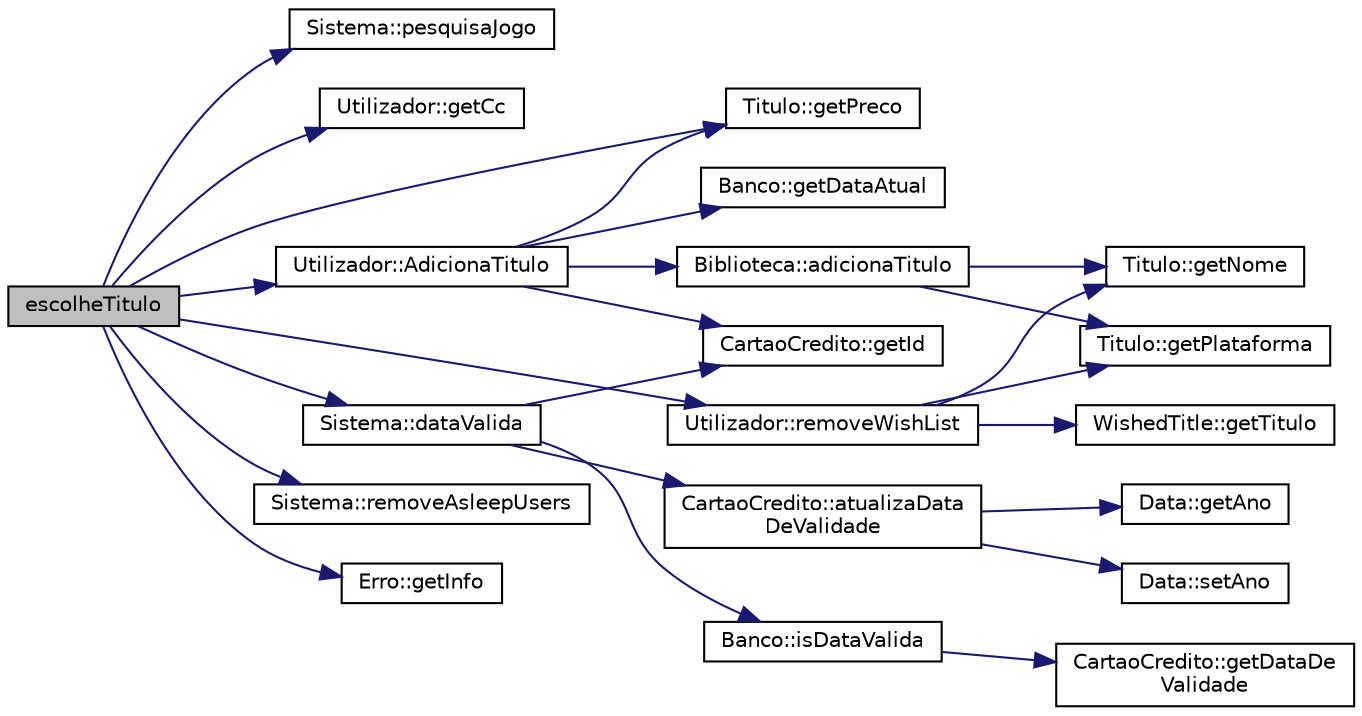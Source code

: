 digraph "escolheTitulo"
{
  edge [fontname="Helvetica",fontsize="10",labelfontname="Helvetica",labelfontsize="10"];
  node [fontname="Helvetica",fontsize="10",shape=record];
  rankdir="LR";
  Node109 [label="escolheTitulo",height=0.2,width=0.4,color="black", fillcolor="grey75", style="filled", fontcolor="black"];
  Node109 -> Node110 [color="midnightblue",fontsize="10",style="solid",fontname="Helvetica"];
  Node110 [label="Sistema::pesquisaJogo",height=0.2,width=0.4,color="black", fillcolor="white", style="filled",URL="$class_sistema.html#a0fb81a4685bb24024295c89d22d6d719",tooltip="Pesquisa um titulo. "];
  Node109 -> Node111 [color="midnightblue",fontsize="10",style="solid",fontname="Helvetica"];
  Node111 [label="Utilizador::getCc",height=0.2,width=0.4,color="black", fillcolor="white", style="filled",URL="$class_utilizador.html#ad0ebe5ff80aa77145ec4b0ce5473102c",tooltip="Permite obter o vetor de cartoes de credito do utilizador. "];
  Node109 -> Node112 [color="midnightblue",fontsize="10",style="solid",fontname="Helvetica"];
  Node112 [label="Utilizador::AdicionaTitulo",height=0.2,width=0.4,color="black", fillcolor="white", style="filled",URL="$class_utilizador.html#ac08a744b9d9d2aca0bd22c60e0beaa83",tooltip="Adiciona um titulo ao utilizador. "];
  Node112 -> Node113 [color="midnightblue",fontsize="10",style="solid",fontname="Helvetica"];
  Node113 [label="Titulo::getPreco",height=0.2,width=0.4,color="black", fillcolor="white", style="filled",URL="$class_titulo.html#a93725bdc2e98350e47b54fd76c0fa236",tooltip="Permite obter o preco atual do titulo. "];
  Node112 -> Node114 [color="midnightblue",fontsize="10",style="solid",fontname="Helvetica"];
  Node114 [label="Biblioteca::adicionaTitulo",height=0.2,width=0.4,color="black", fillcolor="white", style="filled",URL="$class_biblioteca.html#af10c9f23d85db8e03ae2e8b9d3e593e1",tooltip="Adicona um titulo a biblioteca. "];
  Node114 -> Node115 [color="midnightblue",fontsize="10",style="solid",fontname="Helvetica"];
  Node115 [label="Titulo::getNome",height=0.2,width=0.4,color="black", fillcolor="white", style="filled",URL="$class_titulo.html#acb79279860b3404c6419697df5f860cb",tooltip="Permite obter o nome do titulo. "];
  Node114 -> Node116 [color="midnightblue",fontsize="10",style="solid",fontname="Helvetica"];
  Node116 [label="Titulo::getPlataforma",height=0.2,width=0.4,color="black", fillcolor="white", style="filled",URL="$class_titulo.html#a2a57a31d40c5df012b3c6e2451c253dd",tooltip="Permite obter a plataforma do titulo. "];
  Node112 -> Node117 [color="midnightblue",fontsize="10",style="solid",fontname="Helvetica"];
  Node117 [label="Banco::getDataAtual",height=0.2,width=0.4,color="black", fillcolor="white", style="filled",URL="$class_banco.html#a0735f07636c578666068a16f6ecccd91",tooltip="Devolve a data atual. "];
  Node112 -> Node118 [color="midnightblue",fontsize="10",style="solid",fontname="Helvetica"];
  Node118 [label="CartaoCredito::getId",height=0.2,width=0.4,color="black", fillcolor="white", style="filled",URL="$class_cartao_credito.html#ab59d60e4d155e7f29aef888ea3139ee5",tooltip="Devolve o id(string) do cartao de credito atual. "];
  Node109 -> Node119 [color="midnightblue",fontsize="10",style="solid",fontname="Helvetica"];
  Node119 [label="Utilizador::removeWishList",height=0.2,width=0.4,color="black", fillcolor="white", style="filled",URL="$class_utilizador.html#aa47c2fe835a73a23664149ccc7fbc10f"];
  Node119 -> Node120 [color="midnightblue",fontsize="10",style="solid",fontname="Helvetica"];
  Node120 [label="WishedTitle::getTitulo",height=0.2,width=0.4,color="black", fillcolor="white", style="filled",URL="$class_wished_title.html#a9ca6e92a26bb2f319a39d5a03b0c42bd",tooltip="Devolve o titulo. "];
  Node119 -> Node115 [color="midnightblue",fontsize="10",style="solid",fontname="Helvetica"];
  Node119 -> Node116 [color="midnightblue",fontsize="10",style="solid",fontname="Helvetica"];
  Node109 -> Node121 [color="midnightblue",fontsize="10",style="solid",fontname="Helvetica"];
  Node121 [label="Sistema::dataValida",height=0.2,width=0.4,color="black", fillcolor="white", style="filled",URL="$class_sistema.html#a0d6da6cf391b19d37001dab66c861b93",tooltip="Verifica se a data de um cartao de credito e valida. "];
  Node121 -> Node122 [color="midnightblue",fontsize="10",style="solid",fontname="Helvetica"];
  Node122 [label="Banco::isDataValida",height=0.2,width=0.4,color="black", fillcolor="white", style="filled",URL="$class_banco.html#ac469cc9db5980081701bf9eb27a7e612",tooltip="Verifica se uma data e valida. "];
  Node122 -> Node123 [color="midnightblue",fontsize="10",style="solid",fontname="Helvetica"];
  Node123 [label="CartaoCredito::getDataDe\lValidade",height=0.2,width=0.4,color="black", fillcolor="white", style="filled",URL="$class_cartao_credito.html#ab28b73bbecc20b5c23348e1172230533",tooltip="Devolve a data de validade do cartao. "];
  Node121 -> Node118 [color="midnightblue",fontsize="10",style="solid",fontname="Helvetica"];
  Node121 -> Node124 [color="midnightblue",fontsize="10",style="solid",fontname="Helvetica"];
  Node124 [label="CartaoCredito::atualizaData\lDeValidade",height=0.2,width=0.4,color="black", fillcolor="white", style="filled",URL="$class_cartao_credito.html#a52daaab859e37d416c00044ef0fb2f27",tooltip="Atualiza a data de validade para a data atual. "];
  Node124 -> Node125 [color="midnightblue",fontsize="10",style="solid",fontname="Helvetica"];
  Node125 [label="Data::setAno",height=0.2,width=0.4,color="black", fillcolor="white", style="filled",URL="$class_data.html#a8d4cfad647b590df436d8260000a2745",tooltip="Altera o dia. "];
  Node124 -> Node126 [color="midnightblue",fontsize="10",style="solid",fontname="Helvetica"];
  Node126 [label="Data::getAno",height=0.2,width=0.4,color="black", fillcolor="white", style="filled",URL="$class_data.html#ae19e0d5af87f94f2809ba52dae69e15b",tooltip="Devolve o ano. "];
  Node109 -> Node127 [color="midnightblue",fontsize="10",style="solid",fontname="Helvetica"];
  Node127 [label="Sistema::removeAsleepUsers",height=0.2,width=0.4,color="black", fillcolor="white", style="filled",URL="$class_sistema.html#a59ff239e4793308c979cccf796a72f23"];
  Node109 -> Node128 [color="midnightblue",fontsize="10",style="solid",fontname="Helvetica"];
  Node128 [label="Erro::getInfo",height=0.2,width=0.4,color="black", fillcolor="white", style="filled",URL="$class_erro.html#abfc1e9735b259d88bb97828a23164eb0",tooltip="Permite obter a descrição do Erro. "];
  Node109 -> Node113 [color="midnightblue",fontsize="10",style="solid",fontname="Helvetica"];
}
